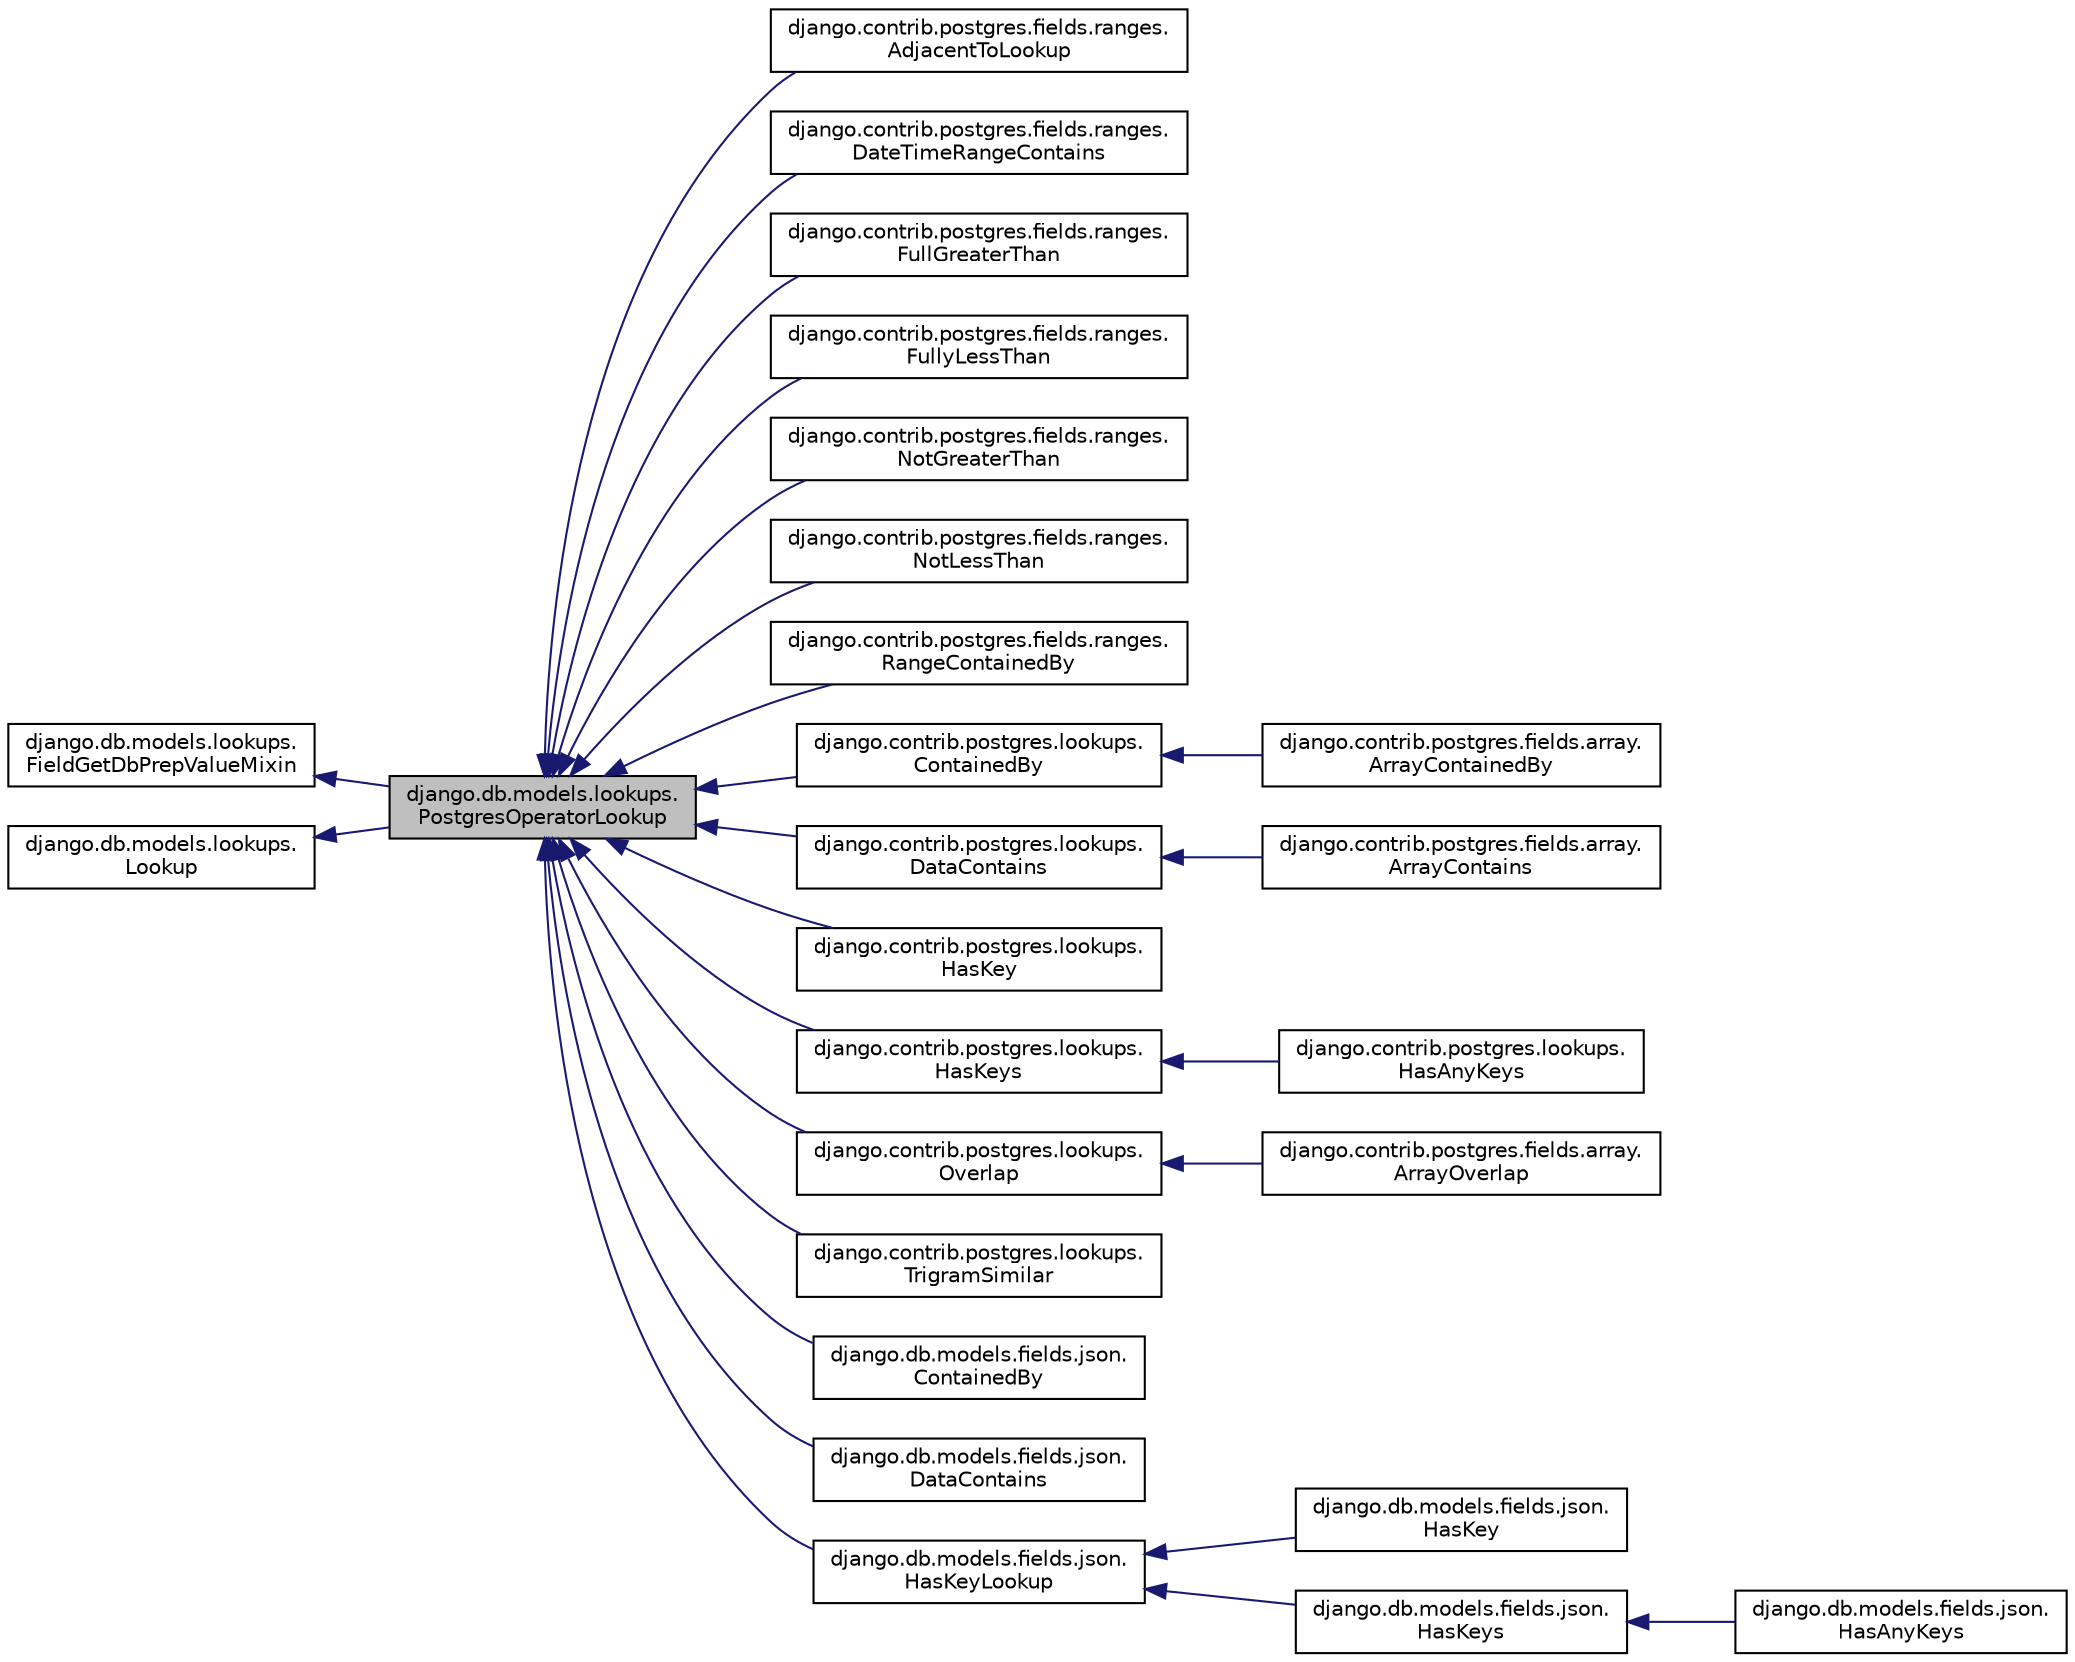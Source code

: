 digraph "django.db.models.lookups.PostgresOperatorLookup"
{
 // LATEX_PDF_SIZE
  edge [fontname="Helvetica",fontsize="10",labelfontname="Helvetica",labelfontsize="10"];
  node [fontname="Helvetica",fontsize="10",shape=record];
  rankdir="LR";
  Node1 [label="django.db.models.lookups.\lPostgresOperatorLookup",height=0.2,width=0.4,color="black", fillcolor="grey75", style="filled", fontcolor="black",tooltip=" "];
  Node2 -> Node1 [dir="back",color="midnightblue",fontsize="10",style="solid"];
  Node2 [label="django.db.models.lookups.\lFieldGetDbPrepValueMixin",height=0.2,width=0.4,color="black", fillcolor="white", style="filled",URL="$classdjango_1_1db_1_1models_1_1lookups_1_1_field_get_db_prep_value_mixin.html",tooltip=" "];
  Node3 -> Node1 [dir="back",color="midnightblue",fontsize="10",style="solid"];
  Node3 [label="django.db.models.lookups.\lLookup",height=0.2,width=0.4,color="black", fillcolor="white", style="filled",URL="$classdjango_1_1db_1_1models_1_1lookups_1_1_lookup.html",tooltip=" "];
  Node1 -> Node4 [dir="back",color="midnightblue",fontsize="10",style="solid"];
  Node4 [label="django.contrib.postgres.fields.ranges.\lAdjacentToLookup",height=0.2,width=0.4,color="black", fillcolor="white", style="filled",URL="$classdjango_1_1contrib_1_1postgres_1_1fields_1_1ranges_1_1_adjacent_to_lookup.html",tooltip=" "];
  Node1 -> Node5 [dir="back",color="midnightblue",fontsize="10",style="solid"];
  Node5 [label="django.contrib.postgres.fields.ranges.\lDateTimeRangeContains",height=0.2,width=0.4,color="black", fillcolor="white", style="filled",URL="$classdjango_1_1contrib_1_1postgres_1_1fields_1_1ranges_1_1_date_time_range_contains.html",tooltip=" "];
  Node1 -> Node6 [dir="back",color="midnightblue",fontsize="10",style="solid"];
  Node6 [label="django.contrib.postgres.fields.ranges.\lFullGreaterThan",height=0.2,width=0.4,color="black", fillcolor="white", style="filled",URL="$classdjango_1_1contrib_1_1postgres_1_1fields_1_1ranges_1_1_full_greater_than.html",tooltip=" "];
  Node1 -> Node7 [dir="back",color="midnightblue",fontsize="10",style="solid"];
  Node7 [label="django.contrib.postgres.fields.ranges.\lFullyLessThan",height=0.2,width=0.4,color="black", fillcolor="white", style="filled",URL="$classdjango_1_1contrib_1_1postgres_1_1fields_1_1ranges_1_1_fully_less_than.html",tooltip=" "];
  Node1 -> Node8 [dir="back",color="midnightblue",fontsize="10",style="solid"];
  Node8 [label="django.contrib.postgres.fields.ranges.\lNotGreaterThan",height=0.2,width=0.4,color="black", fillcolor="white", style="filled",URL="$classdjango_1_1contrib_1_1postgres_1_1fields_1_1ranges_1_1_not_greater_than.html",tooltip=" "];
  Node1 -> Node9 [dir="back",color="midnightblue",fontsize="10",style="solid"];
  Node9 [label="django.contrib.postgres.fields.ranges.\lNotLessThan",height=0.2,width=0.4,color="black", fillcolor="white", style="filled",URL="$classdjango_1_1contrib_1_1postgres_1_1fields_1_1ranges_1_1_not_less_than.html",tooltip=" "];
  Node1 -> Node10 [dir="back",color="midnightblue",fontsize="10",style="solid"];
  Node10 [label="django.contrib.postgres.fields.ranges.\lRangeContainedBy",height=0.2,width=0.4,color="black", fillcolor="white", style="filled",URL="$classdjango_1_1contrib_1_1postgres_1_1fields_1_1ranges_1_1_range_contained_by.html",tooltip=" "];
  Node1 -> Node11 [dir="back",color="midnightblue",fontsize="10",style="solid"];
  Node11 [label="django.contrib.postgres.lookups.\lContainedBy",height=0.2,width=0.4,color="black", fillcolor="white", style="filled",URL="$classdjango_1_1contrib_1_1postgres_1_1lookups_1_1_contained_by.html",tooltip=" "];
  Node11 -> Node12 [dir="back",color="midnightblue",fontsize="10",style="solid"];
  Node12 [label="django.contrib.postgres.fields.array.\lArrayContainedBy",height=0.2,width=0.4,color="black", fillcolor="white", style="filled",URL="$classdjango_1_1contrib_1_1postgres_1_1fields_1_1array_1_1_array_contained_by.html",tooltip=" "];
  Node1 -> Node13 [dir="back",color="midnightblue",fontsize="10",style="solid"];
  Node13 [label="django.contrib.postgres.lookups.\lDataContains",height=0.2,width=0.4,color="black", fillcolor="white", style="filled",URL="$classdjango_1_1contrib_1_1postgres_1_1lookups_1_1_data_contains.html",tooltip=" "];
  Node13 -> Node14 [dir="back",color="midnightblue",fontsize="10",style="solid"];
  Node14 [label="django.contrib.postgres.fields.array.\lArrayContains",height=0.2,width=0.4,color="black", fillcolor="white", style="filled",URL="$classdjango_1_1contrib_1_1postgres_1_1fields_1_1array_1_1_array_contains.html",tooltip=" "];
  Node1 -> Node15 [dir="back",color="midnightblue",fontsize="10",style="solid"];
  Node15 [label="django.contrib.postgres.lookups.\lHasKey",height=0.2,width=0.4,color="black", fillcolor="white", style="filled",URL="$classdjango_1_1contrib_1_1postgres_1_1lookups_1_1_has_key.html",tooltip=" "];
  Node1 -> Node16 [dir="back",color="midnightblue",fontsize="10",style="solid"];
  Node16 [label="django.contrib.postgres.lookups.\lHasKeys",height=0.2,width=0.4,color="black", fillcolor="white", style="filled",URL="$classdjango_1_1contrib_1_1postgres_1_1lookups_1_1_has_keys.html",tooltip=" "];
  Node16 -> Node17 [dir="back",color="midnightblue",fontsize="10",style="solid"];
  Node17 [label="django.contrib.postgres.lookups.\lHasAnyKeys",height=0.2,width=0.4,color="black", fillcolor="white", style="filled",URL="$classdjango_1_1contrib_1_1postgres_1_1lookups_1_1_has_any_keys.html",tooltip=" "];
  Node1 -> Node18 [dir="back",color="midnightblue",fontsize="10",style="solid"];
  Node18 [label="django.contrib.postgres.lookups.\lOverlap",height=0.2,width=0.4,color="black", fillcolor="white", style="filled",URL="$classdjango_1_1contrib_1_1postgres_1_1lookups_1_1_overlap.html",tooltip=" "];
  Node18 -> Node19 [dir="back",color="midnightblue",fontsize="10",style="solid"];
  Node19 [label="django.contrib.postgres.fields.array.\lArrayOverlap",height=0.2,width=0.4,color="black", fillcolor="white", style="filled",URL="$classdjango_1_1contrib_1_1postgres_1_1fields_1_1array_1_1_array_overlap.html",tooltip=" "];
  Node1 -> Node20 [dir="back",color="midnightblue",fontsize="10",style="solid"];
  Node20 [label="django.contrib.postgres.lookups.\lTrigramSimilar",height=0.2,width=0.4,color="black", fillcolor="white", style="filled",URL="$classdjango_1_1contrib_1_1postgres_1_1lookups_1_1_trigram_similar.html",tooltip=" "];
  Node1 -> Node21 [dir="back",color="midnightblue",fontsize="10",style="solid"];
  Node21 [label="django.db.models.fields.json.\lContainedBy",height=0.2,width=0.4,color="black", fillcolor="white", style="filled",URL="$classdjango_1_1db_1_1models_1_1fields_1_1json_1_1_contained_by.html",tooltip=" "];
  Node1 -> Node22 [dir="back",color="midnightblue",fontsize="10",style="solid"];
  Node22 [label="django.db.models.fields.json.\lDataContains",height=0.2,width=0.4,color="black", fillcolor="white", style="filled",URL="$classdjango_1_1db_1_1models_1_1fields_1_1json_1_1_data_contains.html",tooltip=" "];
  Node1 -> Node23 [dir="back",color="midnightblue",fontsize="10",style="solid"];
  Node23 [label="django.db.models.fields.json.\lHasKeyLookup",height=0.2,width=0.4,color="black", fillcolor="white", style="filled",URL="$classdjango_1_1db_1_1models_1_1fields_1_1json_1_1_has_key_lookup.html",tooltip=" "];
  Node23 -> Node24 [dir="back",color="midnightblue",fontsize="10",style="solid"];
  Node24 [label="django.db.models.fields.json.\lHasKey",height=0.2,width=0.4,color="black", fillcolor="white", style="filled",URL="$classdjango_1_1db_1_1models_1_1fields_1_1json_1_1_has_key.html",tooltip=" "];
  Node23 -> Node25 [dir="back",color="midnightblue",fontsize="10",style="solid"];
  Node25 [label="django.db.models.fields.json.\lHasKeys",height=0.2,width=0.4,color="black", fillcolor="white", style="filled",URL="$classdjango_1_1db_1_1models_1_1fields_1_1json_1_1_has_keys.html",tooltip=" "];
  Node25 -> Node26 [dir="back",color="midnightblue",fontsize="10",style="solid"];
  Node26 [label="django.db.models.fields.json.\lHasAnyKeys",height=0.2,width=0.4,color="black", fillcolor="white", style="filled",URL="$classdjango_1_1db_1_1models_1_1fields_1_1json_1_1_has_any_keys.html",tooltip=" "];
}

